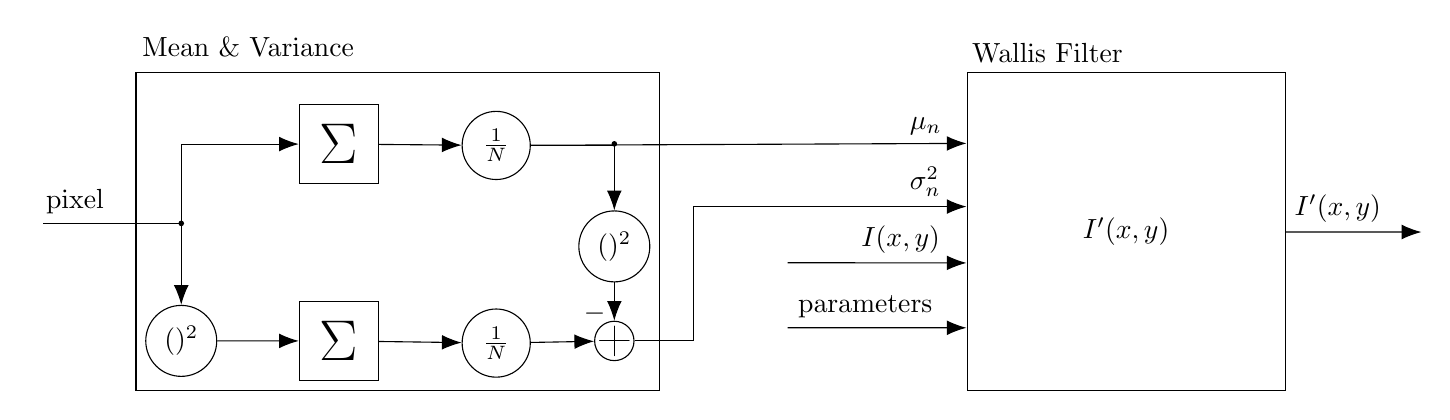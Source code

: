 % \tikzsetnextfilename{system-overview}

\tikzset{%
  do path picture/.style={%
    path picture={%
      \pgfpointdiff{\pgfpointanchor{path picture bounding box}{south west}}%
        {\pgfpointanchor{path picture bounding box}{north east}}%
      \pgfgetlastxy\x\y%
      \tikzset{x=\x/2,y=\y/2}%
      #1
    }
  },
  sin wave/.style={do path picture={    
    \draw [line cap=round] (-3/4,0)
      sin (-3/8,1/2) cos (0,0) sin (3/8,-1/2) cos (3/4,0);
  }},
  cross/.style={do path picture={    
    \draw [line cap=round] (-1,-1) -- (1,1) (-1,1) -- (1,-1);
  }},
  plus/.style={do path picture={    
    \draw [line cap=round] (-3/4,0) -- (3/4,0) (0,-3/4) -- (0,3/4);
  }}
}

\begin{tikzpicture}[
    rounded corners=0mm, 
]
    %coordinates
    \coordinate (wallis)    at (13,-4.135);
    \coordinate (sum0)      at (3,-1.5);
    \coordinate (sum1)      at (3,-4);
    \coordinate (plus2)     at (6.5,-3.75);
    \coordinate (square0)   at (1,-3.95);
    \coordinate (square1)   at (6.5,-2.75);
    \coordinate (divide0)   at (5,-1.45);
    \coordinate (divide1)   at (5,-3.96);

    %nodes
    \node[draw, fill=white, minimum width=4.04cm, minimum height=4.04cm, anchor=south, align=center, label={[xshift=-1cm, yshift=0cm]Wallis Filter}] (wallis) at (wallis) {$I'(x,y)$};
    \node[draw, fill=white, minimum width=1cm, minimum height=1cm, anchor=south, align=center] (sum0) at (sum0) {\huge $\Sigma$};
    \node[draw, fill=white, minimum width=1cm, minimum height=1cm, anchor=south, align=center] (sum1) at (sum1) {\huge $\Sigma$};
    \node [circle, draw, minimum width=0.5cm, minimum height=0.5cm, anchor=south, align=center, plus] (plus2) at (plus2) {};
    \node [circle, draw, minimum width=0.5cm, minimum height=0.5cm, anchor=south, align=center] (divide0) at (divide0) {$\frac{1}{N}$};
    \node [circle, draw, minimum width=0.5cm, minimum height=0.5cm, anchor=south, align=center] (divide1) at (divide1) {$\frac{1}{N}$};
    \node [circle, draw, minimum width=0.5cm, minimum height=0.5cm, anchor=south, align=center] (square0) at (square0) {$()^2$};
    \node [circle, draw, minimum width=0.5cm, minimum height=0.5cm, anchor=south, align=center] (square1) at (square1) {$()^2$};


    \node[draw,fit={($(sum0.north)+(0,8pt)$) (sum1) (plus2) (square0) (square1) (divide0) (divide1)}] {}; 
    \node[above,xshift=1.85cm,yshift=0cm] {Mean \& Variance};

    %path
    \path[draw,-{Latex[length=2.5mm]}] (-0.75,-2) node[above,xshift=0.4cm,yshift=0cm]{pixel} -- ++(1.75,0) |- (sum0.west);
    \path[draw,-{Latex[length=2.5mm]}] (-0.75,-2) -- ++(1.75,0) -- (square0);

    %mean
    \path[draw,-{Latex[length=2.5mm]}] (sum0) -- (divide0);
    \path[draw,-{Latex[length=2.5mm]}] (divide0) -| (square1);

    %variance
    \path[draw,-{Latex[length=2.5mm]}] (square0) -- (sum1);
    \path[draw,-{Latex[length=2.5mm]}] (sum1) -- (divide1);
    \path[draw,-{Latex[length=2.5mm]}] (divide1) -- (plus2);
    \path[draw,-{Latex[length=2.5mm]}] (square1) -- node[above,xshift=-0.25cm,yshift=-0.4cm] {$-$} (plus2);

    %wallis
    \path[draw,-{Latex[length=2.5mm]}] (divide0) -- node[above,xshift=2.25cm,yshift=0cm]{$\mu_n$} (wallis.151);
    \path[draw,-{Latex[length=2.5mm]}] (plus2) -- ++(1,0) |- node[above,xshift=2.95cm,yshift=0cm]{$\sigma_{n}^{2}$} (wallis.171);
    \path[draw,-{Latex[length=2.5mm]}] (8.7,-2.5) -- node[above,xshift=0.3cm,yshift=0cm]{$I(x,y)$} (wallis.191);
    \path[draw,-{Latex[length=2.5mm]}] (8.7,-3.325) -- node[above,xshift=-0.15cm,yshift=0cm]{parameters} (wallis.211);
    \path[draw,-{Latex[length=2.5mm]}] (wallis) -- node[above,xshift=-0.2cm,yshift=0cm]{$I'(x,y)$} (16.75,-2.11);

    \node[circle, draw=black, fill=black, inner sep=0pt,minimum size=1.6pt] (b) at (6.5,-0.99) {};
    \node[circle, draw=black, fill=black, inner sep=0pt,minimum size=1.6pt] (b) at (1,-2) {};



\end{tikzpicture}